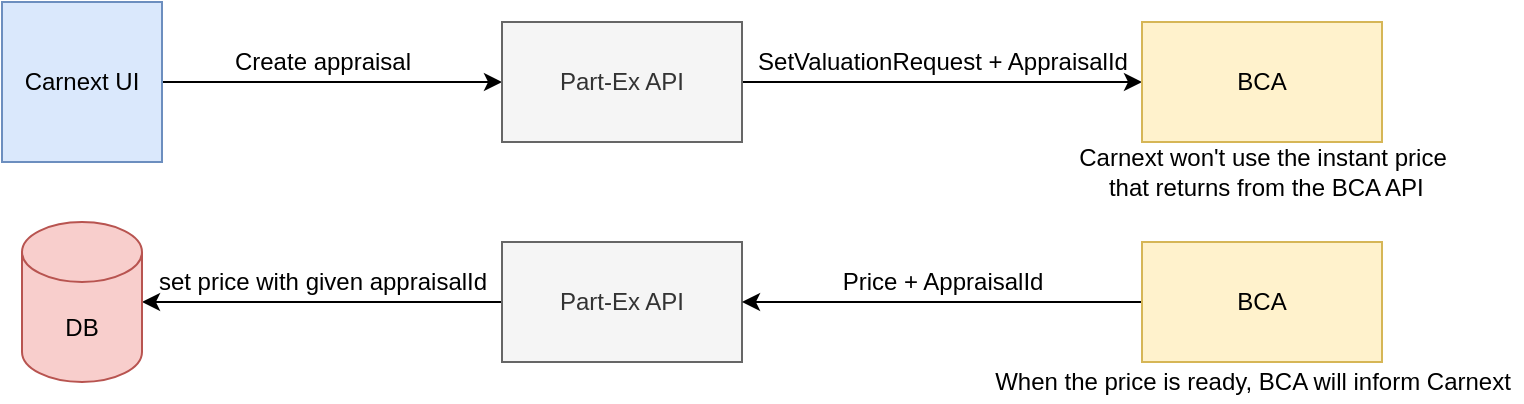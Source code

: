 <mxfile version="16.5.6" type="github">
  <diagram id="qwIO0Igh3g6Gr3oWDybw" name="Page-1">
    <mxGraphModel dx="1186" dy="721" grid="1" gridSize="10" guides="1" tooltips="1" connect="1" arrows="1" fold="1" page="1" pageScale="1" pageWidth="827" pageHeight="1169" math="0" shadow="0">
      <root>
        <mxCell id="0" />
        <mxCell id="1" parent="0" />
        <mxCell id="eNFMfNxixenZe0FXMCqq-3" value="" style="edgeStyle=orthogonalEdgeStyle;rounded=0;orthogonalLoop=1;jettySize=auto;html=1;" edge="1" parent="1" source="eNFMfNxixenZe0FXMCqq-1" target="eNFMfNxixenZe0FXMCqq-2">
          <mxGeometry relative="1" as="geometry" />
        </mxCell>
        <mxCell id="eNFMfNxixenZe0FXMCqq-1" value="Carnext UI" style="whiteSpace=wrap;html=1;aspect=fixed;fillColor=#dae8fc;strokeColor=#6c8ebf;" vertex="1" parent="1">
          <mxGeometry x="60" y="130" width="80" height="80" as="geometry" />
        </mxCell>
        <mxCell id="eNFMfNxixenZe0FXMCqq-6" value="" style="edgeStyle=orthogonalEdgeStyle;rounded=0;orthogonalLoop=1;jettySize=auto;html=1;" edge="1" parent="1" source="eNFMfNxixenZe0FXMCqq-2" target="eNFMfNxixenZe0FXMCqq-5">
          <mxGeometry relative="1" as="geometry" />
        </mxCell>
        <mxCell id="eNFMfNxixenZe0FXMCqq-2" value="Part-Ex API" style="rounded=0;whiteSpace=wrap;html=1;fillColor=#f5f5f5;fontColor=#333333;strokeColor=#666666;" vertex="1" parent="1">
          <mxGeometry x="310" y="140" width="120" height="60" as="geometry" />
        </mxCell>
        <mxCell id="eNFMfNxixenZe0FXMCqq-4" value="Create appraisal" style="text;html=1;align=center;verticalAlign=middle;resizable=0;points=[];autosize=1;strokeColor=none;fillColor=none;" vertex="1" parent="1">
          <mxGeometry x="170" y="150" width="100" height="20" as="geometry" />
        </mxCell>
        <mxCell id="eNFMfNxixenZe0FXMCqq-5" value="BCA" style="rounded=0;whiteSpace=wrap;html=1;fillColor=#fff2cc;strokeColor=#d6b656;" vertex="1" parent="1">
          <mxGeometry x="630" y="140" width="120" height="60" as="geometry" />
        </mxCell>
        <mxCell id="eNFMfNxixenZe0FXMCqq-7" value="SetValuationRequest + AppraisalId" style="text;html=1;align=center;verticalAlign=middle;resizable=0;points=[];autosize=1;strokeColor=none;fillColor=none;" vertex="1" parent="1">
          <mxGeometry x="430" y="150" width="200" height="20" as="geometry" />
        </mxCell>
        <mxCell id="eNFMfNxixenZe0FXMCqq-15" style="edgeStyle=orthogonalEdgeStyle;rounded=0;orthogonalLoop=1;jettySize=auto;html=1;entryX=1;entryY=0.5;entryDx=0;entryDy=0;entryPerimeter=0;" edge="1" parent="1" source="eNFMfNxixenZe0FXMCqq-9" target="eNFMfNxixenZe0FXMCqq-14">
          <mxGeometry relative="1" as="geometry" />
        </mxCell>
        <mxCell id="eNFMfNxixenZe0FXMCqq-9" value="Part-Ex API" style="rounded=0;whiteSpace=wrap;html=1;fillColor=#f5f5f5;fontColor=#333333;strokeColor=#666666;" vertex="1" parent="1">
          <mxGeometry x="310" y="250" width="120" height="60" as="geometry" />
        </mxCell>
        <mxCell id="eNFMfNxixenZe0FXMCqq-12" style="edgeStyle=orthogonalEdgeStyle;rounded=0;orthogonalLoop=1;jettySize=auto;html=1;entryX=1;entryY=0.5;entryDx=0;entryDy=0;" edge="1" parent="1" source="eNFMfNxixenZe0FXMCqq-11" target="eNFMfNxixenZe0FXMCqq-9">
          <mxGeometry relative="1" as="geometry" />
        </mxCell>
        <mxCell id="eNFMfNxixenZe0FXMCqq-11" value="BCA" style="rounded=0;whiteSpace=wrap;html=1;fillColor=#fff2cc;strokeColor=#d6b656;" vertex="1" parent="1">
          <mxGeometry x="630" y="250" width="120" height="60" as="geometry" />
        </mxCell>
        <mxCell id="eNFMfNxixenZe0FXMCqq-13" value="Price + AppraisalId" style="text;html=1;align=center;verticalAlign=middle;resizable=0;points=[];autosize=1;strokeColor=none;fillColor=none;" vertex="1" parent="1">
          <mxGeometry x="470" y="260" width="120" height="20" as="geometry" />
        </mxCell>
        <mxCell id="eNFMfNxixenZe0FXMCqq-14" value="DB" style="shape=cylinder3;whiteSpace=wrap;html=1;boundedLbl=1;backgroundOutline=1;size=15;fillColor=#f8cecc;strokeColor=#b85450;" vertex="1" parent="1">
          <mxGeometry x="70" y="240" width="60" height="80" as="geometry" />
        </mxCell>
        <mxCell id="eNFMfNxixenZe0FXMCqq-16" value="set price with given appraisalId" style="text;html=1;align=center;verticalAlign=middle;resizable=0;points=[];autosize=1;strokeColor=none;fillColor=none;" vertex="1" parent="1">
          <mxGeometry x="130" y="260" width="180" height="20" as="geometry" />
        </mxCell>
        <mxCell id="eNFMfNxixenZe0FXMCqq-19" value="When the price is ready, BCA will inform Carnext" style="text;html=1;align=center;verticalAlign=middle;resizable=0;points=[];autosize=1;strokeColor=none;fillColor=none;" vertex="1" parent="1">
          <mxGeometry x="550" y="310" width="270" height="20" as="geometry" />
        </mxCell>
        <mxCell id="eNFMfNxixenZe0FXMCqq-21" value="Carnext won&#39;t use the instant price&lt;br&gt;&amp;nbsp;that returns from the BCA API" style="text;html=1;align=center;verticalAlign=middle;resizable=0;points=[];autosize=1;strokeColor=none;fillColor=none;" vertex="1" parent="1">
          <mxGeometry x="590" y="200" width="200" height="30" as="geometry" />
        </mxCell>
      </root>
    </mxGraphModel>
  </diagram>
</mxfile>
